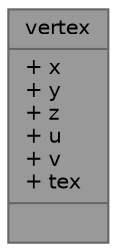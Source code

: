 digraph "vertex"
{
 // INTERACTIVE_SVG=YES
 // LATEX_PDF_SIZE
  bgcolor="transparent";
  edge [fontname=Helvetica,fontsize=10,labelfontname=Helvetica,labelfontsize=10];
  node [fontname=Helvetica,fontsize=10,shape=box,height=0.2,width=0.4];
  Node1 [shape=record,label="{vertex\n|+ x\l+ y\l+ z\l+ u\l+ v\l+ tex\l|}",height=0.2,width=0.4,color="gray40", fillcolor="grey60", style="filled", fontcolor="black",tooltip=" "];
}
